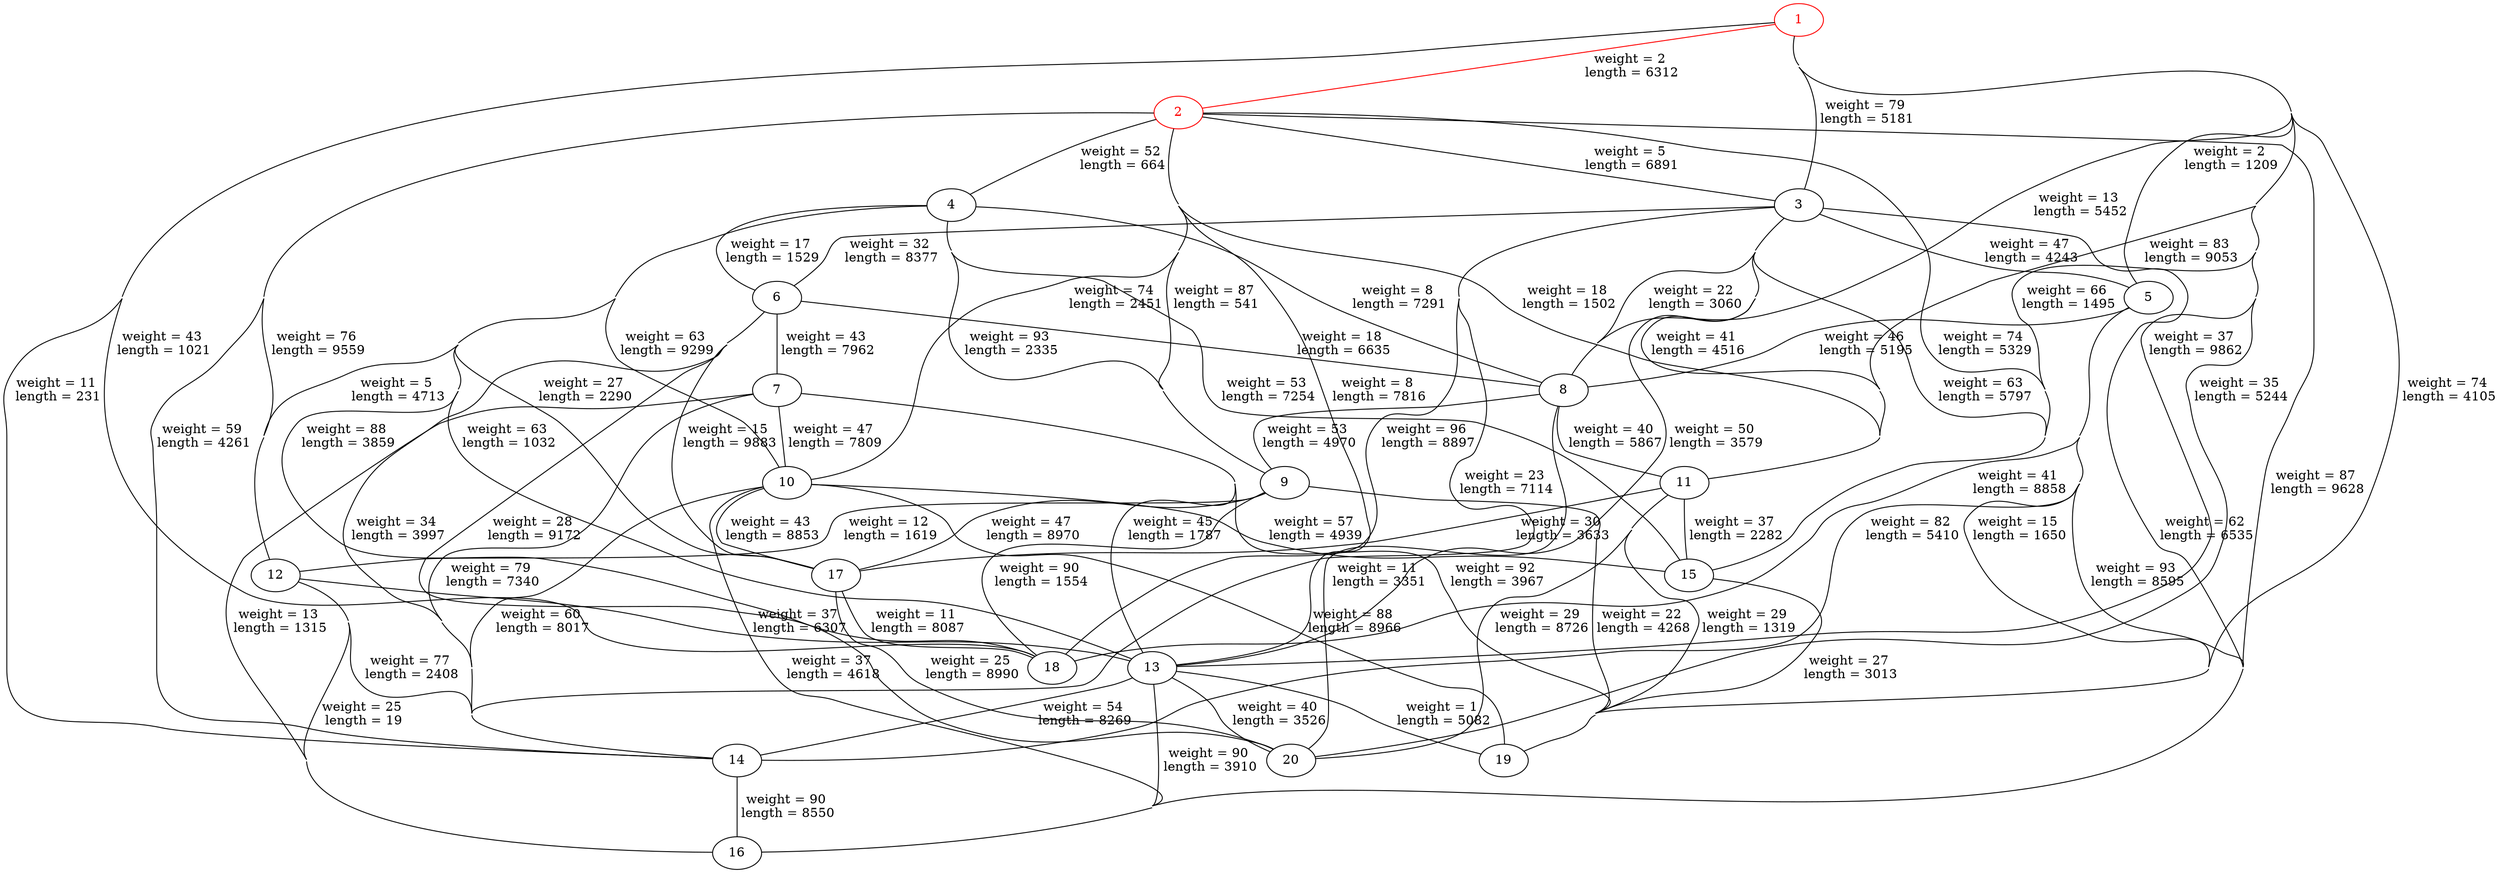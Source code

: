 // Graph visualisation
graph "Graph" {
	graph [concentrate=True]
	1
	2
	3
	4
	5
	6
	7
	8
	9
	10
	11
	12
	13
	14
	15
	16
	17
	18
	19
	20
	1 [color=red fontcolor=red]
	1 -- 2 [label="weight = 2
 length = 6312" color=red weight=2]
	1 -- 19 [label="weight = 74
 length = 4105" weight=74]
	1 -- 13 [label="weight = 37
 length = 9862" weight=37]
	1 -- 5 [label="weight = 2
 length = 1209" weight=2]
	1 -- 3 [label="weight = 79
 length = 5181" weight=79]
	1 -- 11 [label="weight = 83
 length = 9053" weight=83]
	1 -- 18 [label="weight = 43
 length = 1021" weight=43]
	1 -- 14 [label="weight = 11
 length = 231" weight=11]
	1 -- 15 [label="weight = 66
 length = 1495" weight=66]
	1 -- 20 [label="weight = 35
 length = 5244" weight=35]
	1 -- 8 [label="weight = 13
 length = 5452" weight=13]
	2 [color=red fontcolor=red]
	2 -- 3 [label="weight = 5
 length = 6891" weight=5]
	2 -- 4 [label="weight = 52
 length = 664" weight=52]
	2 -- 12 [label="weight = 76
 length = 9559" weight=76]
	2 -- 13 [label="weight = 8
 length = 7816" weight=8]
	2 -- 15 [label="weight = 74
 length = 5329" weight=74]
	2 -- 16 [label="weight = 87
 length = 9628" weight=87]
	2 -- 11 [label="weight = 18
 length = 1502" weight=18]
	2 -- 9 [label="weight = 87
 length = 541" weight=87]
	2 -- 14 [label="weight = 59
 length = 4261" weight=59]
	2 -- 10 [label="weight = 74
 length = 2451" weight=74]
	3 -- 5 [label="weight = 47
 length = 4243" weight=47]
	3 -- 6 [label="weight = 32
 length = 8377" weight=32]
	3 -- 13 [label="weight = 50
 length = 3579" weight=50]
	3 -- 15 [label="weight = 63
 length = 5797" weight=63]
	3 -- 14 [label="weight = 23
 length = 7114" weight=23]
	3 -- 16 [label="weight = 62
 length = 6535" weight=62]
	3 -- 18 [label="weight = 96
 length = 8897" weight=96]
	3 -- 8 [label="weight = 22
 length = 3060" weight=22]
	3 -- 11 [label="weight = 41
 length = 4516" weight=41]
	4 -- 17 [label="weight = 27
 length = 2290" weight=27]
	4 -- 15 [label="weight = 53
 length = 7254" weight=53]
	4 -- 6 [label="weight = 17
 length = 1529" weight=17]
	4 -- 13 [label="weight = 63
 length = 1032" weight=63]
	4 -- 10 [label="weight = 63
 length = 9299" weight=63]
	4 -- 9 [label="weight = 93
 length = 2335" weight=93]
	4 -- 12 [label="weight = 5
 length = 4713" weight=5]
	4 -- 8 [label="weight = 8
 length = 7291" weight=8]
	4 -- 18 [label="weight = 88
 length = 3859" weight=88]
	5 -- 14 [label="weight = 82
 length = 5410" weight=82]
	5 -- 19 [label="weight = 15
 length = 1650" weight=15]
	5 -- 8 [label="weight = 46
 length = 5195" weight=46]
	5 -- 18 [label="weight = 41
 length = 8858" weight=41]
	5 -- 16 [label="weight = 93
 length = 8595" weight=93]
	6 -- 7 [label="weight = 43
 length = 7962" weight=43]
	6 -- 8 [label="weight = 18
 length = 6635" weight=18]
	6 -- 20 [label="weight = 28
 length = 9172" weight=28]
	6 -- 14 [label="weight = 34
 length = 3997" weight=34]
	6 -- 17 [label="weight = 15
 length = 9883" weight=15]
	7 -- 10 [label="weight = 47
 length = 7809" weight=47]
	7 -- 14 [label="weight = 79
 length = 7340" weight=79]
	7 -- 13 [label="weight = 45
 length = 1787" weight=45]
	7 -- 19 [label="weight = 92
 length = 3967" weight=92]
	7 -- 16 [label="weight = 13
 length = 1315" weight=13]
	8 -- 9 [label="weight = 53
 length = 4970" weight=53]
	8 -- 11 [label="weight = 40
 length = 5867" weight=40]
	8 -- 20 [label="weight = 11
 length = 3351" weight=11]
	9 -- 18 [label="weight = 90
 length = 1554" weight=90]
	9 -- 12 [label="weight = 12
 length = 1619" weight=12]
	9 -- 19 [label="weight = 22
 length = 4268" weight=22]
	9 -- 17 [label="weight = 47
 length = 8970" weight=47]
	10 -- 16 [label="weight = 37
 length = 4618" weight=37]
	10 -- 14 [label="weight = 60
 length = 8017" weight=60]
	10 -- 15 [label="weight = 57
 length = 4939" weight=57]
	10 -- 17 [label="weight = 43
 length = 8853" weight=43]
	10 -- 19 [label="weight = 88
 length = 8966" weight=88]
	11 -- 15 [label="weight = 37
 length = 2282" weight=37]
	11 -- 20 [label="weight = 29
 length = 8726" weight=29]
	11 -- 17 [label="weight = 30
 length = 3633" weight=30]
	11 -- 19 [label="weight = 29
 length = 1319" weight=29]
	12 -- 14 [label="weight = 77
 length = 2408" weight=77]
	12 -- 16 [label="weight = 25
 length = 19" weight=25]
	12 -- 13 [label="weight = 37
 length = 6307" weight=37]
	13 -- 14 [label="weight = 54
 length = 8269" weight=54]
	13 -- 19 [label="weight = 1
 length = 5082" weight=1]
	13 -- 16 [label="weight = 90
 length = 3910" weight=90]
	13 -- 20 [label="weight = 40
 length = 3526" weight=40]
	14 -- 16 [label="weight = 90
 length = 8550" weight=90]
	15 -- 19 [label="weight = 27
 length = 3013" weight=27]
	17 -- 20 [label="weight = 25
 length = 8990" weight=25]
	17 -- 18 [label="weight = 11
 length = 8087" weight=11]
}

